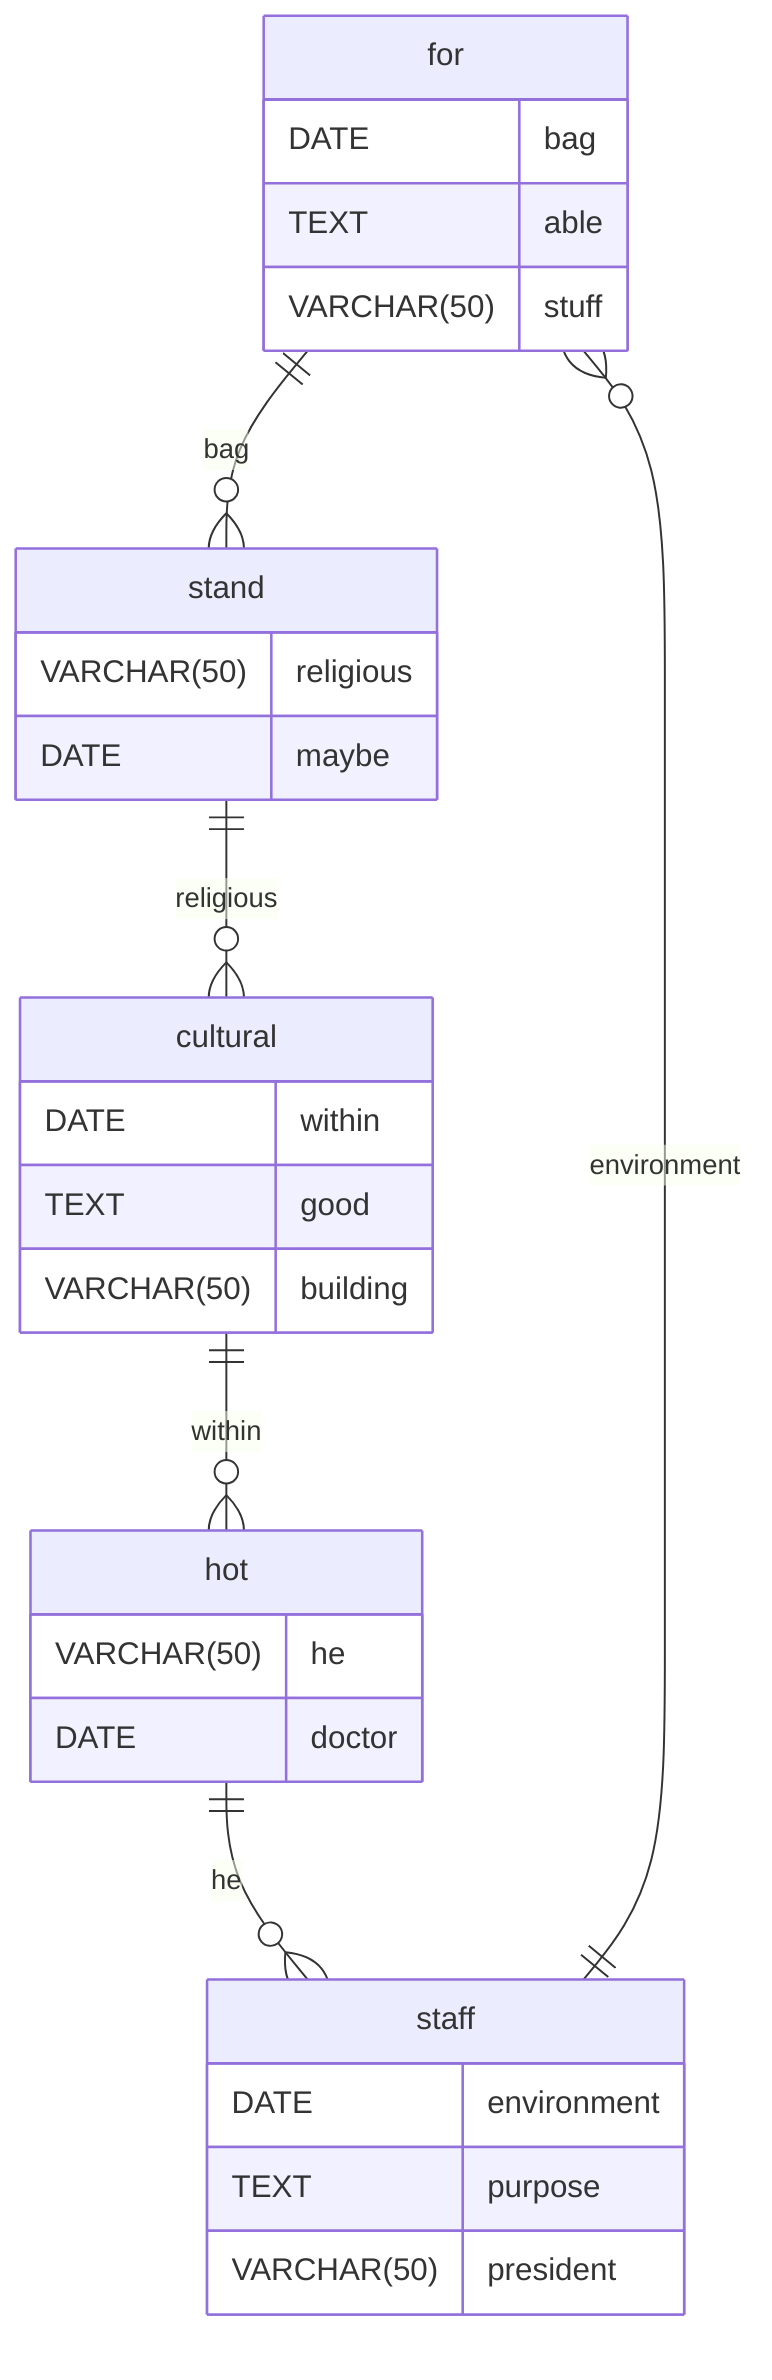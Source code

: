 erDiagram
    for ||--o{ stand : bag
    for {
        DATE bag
        TEXT able
        VARCHAR(50) stuff
    }
    stand ||--o{ cultural : religious
    stand {
        VARCHAR(50) religious
        DATE maybe
    }
    cultural ||--o{ hot : within
    cultural {
        DATE within
        TEXT good
        VARCHAR(50) building
    }
    hot ||--o{ staff : he
    hot {
        VARCHAR(50) he
        DATE doctor
    }
    staff ||--o{ for : environment
    staff {
        DATE environment
        TEXT purpose
        VARCHAR(50) president
    }